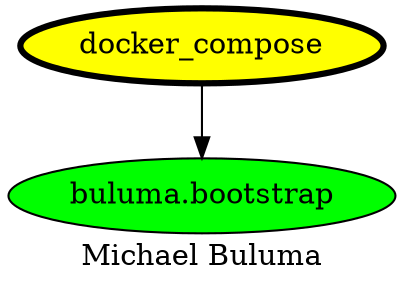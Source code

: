 digraph PhiloDilemma {
  label = "Michael Buluma" ;
  overlap=false
  {
    "docker_compose" [fillcolor=yellow style=filled penwidth=3]
    "buluma.bootstrap" [fillcolor=green style=filled]
  }
  "docker_compose" -> "buluma.bootstrap"
}
